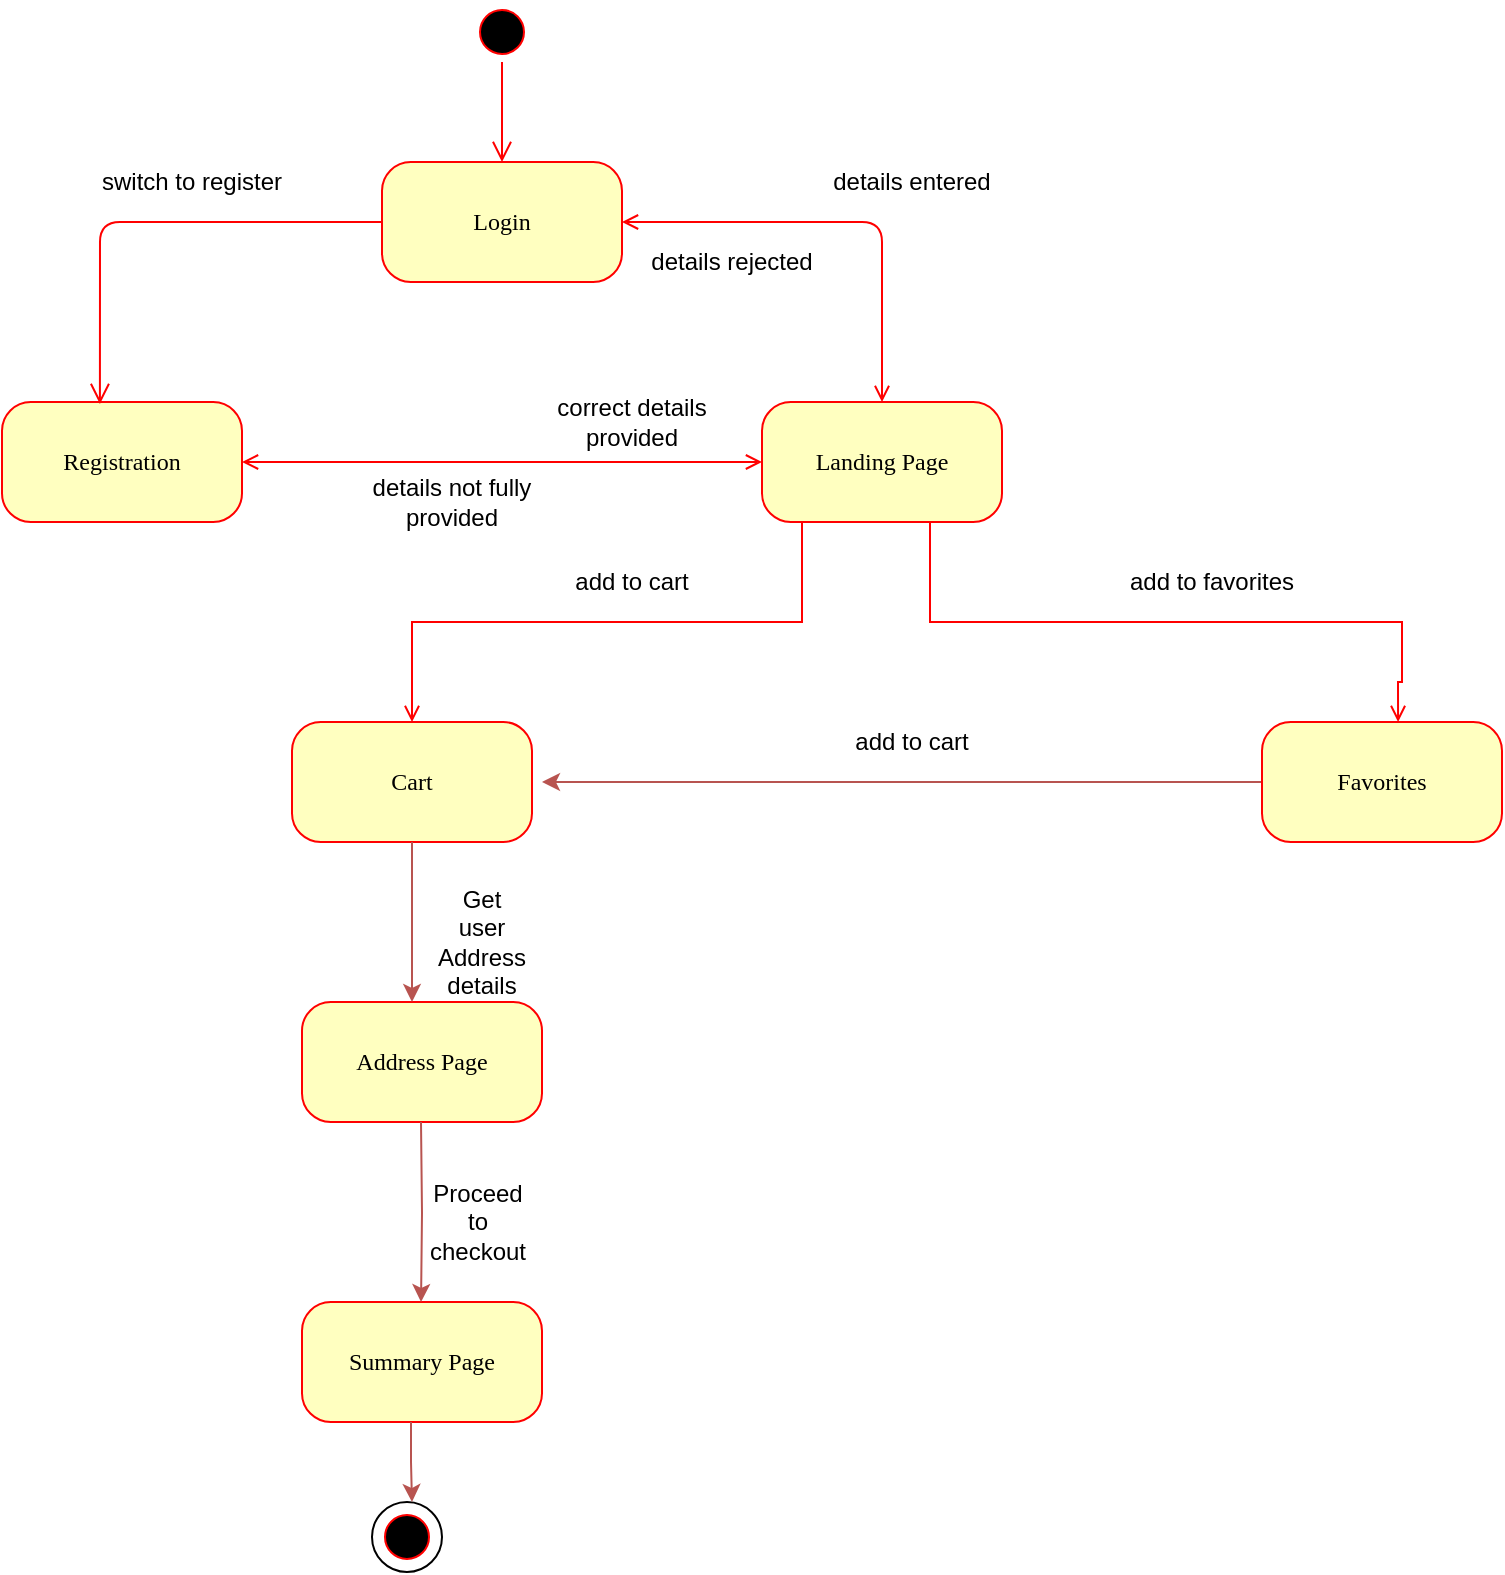 <mxfile version="15.3.4" type="device"><diagram name="Page-1" id="58cdce13-f638-feb5-8d6f-7d28b1aa9fa0"><mxGraphModel dx="868" dy="425" grid="1" gridSize="10" guides="1" tooltips="1" connect="1" arrows="1" fold="1" page="1" pageScale="1" pageWidth="1100" pageHeight="850" background="none" math="0" shadow="0"><root><mxCell id="0"/><mxCell id="1" parent="0"/><mxCell id="382b91b5511bd0f7-1" value="" style="ellipse;html=1;shape=startState;fillColor=#000000;strokeColor=#ff0000;rounded=1;shadow=0;comic=0;labelBackgroundColor=none;fontFamily=Verdana;fontSize=12;fontColor=#000000;align=center;direction=south;" parent="1" vertex="1"><mxGeometry x="285" y="20" width="30" height="30" as="geometry"/></mxCell><mxCell id="VILqGJByBRFo5BrZrAac-8" style="edgeStyle=orthogonalEdgeStyle;rounded=0;orthogonalLoop=1;jettySize=auto;html=1;exitX=1;exitY=0.5;exitDx=0;exitDy=0;entryX=0;entryY=0.5;entryDx=0;entryDy=0;startArrow=open;startFill=0;endArrow=open;endFill=0;strokeColor=#FF0000;" parent="1" source="382b91b5511bd0f7-5" target="382b91b5511bd0f7-7" edge="1"><mxGeometry relative="1" as="geometry"/></mxCell><mxCell id="382b91b5511bd0f7-5" value="Registration" style="rounded=1;whiteSpace=wrap;html=1;arcSize=24;fillColor=#ffffc0;strokeColor=#ff0000;shadow=0;comic=0;labelBackgroundColor=none;fontFamily=Verdana;fontSize=12;fontColor=#000000;align=center;" parent="1" vertex="1"><mxGeometry x="50" y="220" width="120" height="60" as="geometry"/></mxCell><mxCell id="382b91b5511bd0f7-6" value="Login" style="rounded=1;whiteSpace=wrap;html=1;arcSize=24;fillColor=#ffffc0;strokeColor=#ff0000;shadow=0;comic=0;labelBackgroundColor=none;fontFamily=Verdana;fontSize=12;fontColor=#000000;align=center;" parent="1" vertex="1"><mxGeometry x="240" y="100" width="120" height="60" as="geometry"/></mxCell><mxCell id="VILqGJByBRFo5BrZrAac-10" style="edgeStyle=orthogonalEdgeStyle;rounded=0;orthogonalLoop=1;jettySize=auto;html=1;entryX=0.5;entryY=0;entryDx=0;entryDy=0;startArrow=none;startFill=0;endArrow=open;endFill=0;strokeColor=#FF0000;exitX=0.5;exitY=1;exitDx=0;exitDy=0;" parent="1" source="382b91b5511bd0f7-7" target="hl4BzLBdSplPM3HXnMSK-1" edge="1"><mxGeometry relative="1" as="geometry"><mxPoint x="490" y="290" as="sourcePoint"/><Array as="points"><mxPoint x="450" y="280"/><mxPoint x="450" y="330"/><mxPoint x="255" y="330"/></Array></mxGeometry></mxCell><mxCell id="382b91b5511bd0f7-7" value="Landing Page" style="rounded=1;whiteSpace=wrap;html=1;arcSize=24;fillColor=#ffffc0;strokeColor=#ff0000;shadow=0;comic=0;labelBackgroundColor=none;fontFamily=Verdana;fontSize=12;fontColor=#000000;align=center;" parent="1" vertex="1"><mxGeometry x="430" y="220" width="120" height="60" as="geometry"/></mxCell><mxCell id="2a3bc250acf0617d-9" style="edgeStyle=orthogonalEdgeStyle;html=1;labelBackgroundColor=none;endArrow=open;endSize=8;strokeColor=#ff0000;fontFamily=Verdana;fontSize=12;align=left;" parent="1" source="382b91b5511bd0f7-1" target="382b91b5511bd0f7-6" edge="1"><mxGeometry relative="1" as="geometry"/></mxCell><mxCell id="2a3bc250acf0617d-12" style="edgeStyle=orthogonalEdgeStyle;html=1;exitX=0;exitY=0.5;entryX=0.408;entryY=0.017;labelBackgroundColor=none;endArrow=open;endSize=8;strokeColor=#ff0000;fontFamily=Verdana;fontSize=12;align=left;entryDx=0;entryDy=0;exitDx=0;exitDy=0;entryPerimeter=0;" parent="1" source="382b91b5511bd0f7-6" target="382b91b5511bd0f7-5" edge="1"><mxGeometry relative="1" as="geometry"/></mxCell><mxCell id="VILqGJByBRFo5BrZrAac-2" value="" style="endArrow=open;startArrow=open;html=1;entryX=0.5;entryY=0;entryDx=0;entryDy=0;exitX=1;exitY=0.5;exitDx=0;exitDy=0;strokeColor=#FF0000;endFill=0;startFill=0;" parent="1" source="382b91b5511bd0f7-6" target="382b91b5511bd0f7-7" edge="1"><mxGeometry width="50" height="50" relative="1" as="geometry"><mxPoint x="410" y="150" as="sourcePoint"/><mxPoint x="460" y="100" as="targetPoint"/><Array as="points"><mxPoint x="490" y="130"/></Array></mxGeometry></mxCell><mxCell id="VILqGJByBRFo5BrZrAac-3" value="details entered" style="text;html=1;strokeColor=none;fillColor=none;align=center;verticalAlign=middle;whiteSpace=wrap;rounded=0;" parent="1" vertex="1"><mxGeometry x="450" y="100" width="110" height="20" as="geometry"/></mxCell><mxCell id="VILqGJByBRFo5BrZrAac-4" value="details rejected" style="text;html=1;strokeColor=none;fillColor=none;align=center;verticalAlign=middle;whiteSpace=wrap;rounded=0;" parent="1" vertex="1"><mxGeometry x="360" y="140" width="110" height="20" as="geometry"/></mxCell><mxCell id="VILqGJByBRFo5BrZrAac-5" value="switch to register" style="text;html=1;strokeColor=none;fillColor=none;align=center;verticalAlign=middle;whiteSpace=wrap;rounded=0;" parent="1" vertex="1"><mxGeometry x="90" y="100" width="110" height="20" as="geometry"/></mxCell><mxCell id="VILqGJByBRFo5BrZrAac-6" value="" style="ellipse;html=1;shape=startState;fillColor=#000000;strokeColor=#ff0000;rounded=1;shadow=0;comic=0;labelBackgroundColor=none;fontFamily=Verdana;fontSize=12;fontColor=#000000;align=center;direction=south;" parent="1" vertex="1"><mxGeometry x="237.5" y="772.5" width="30" height="30" as="geometry"/></mxCell><mxCell id="VILqGJByBRFo5BrZrAac-7" value="" style="ellipse;whiteSpace=wrap;html=1;aspect=fixed;fillColor=none;" parent="1" vertex="1"><mxGeometry x="235" y="770" width="35" height="35" as="geometry"/></mxCell><mxCell id="VILqGJByBRFo5BrZrAac-9" value="details not fully provided" style="text;html=1;strokeColor=none;fillColor=none;align=center;verticalAlign=middle;whiteSpace=wrap;rounded=0;" parent="1" vertex="1"><mxGeometry x="220" y="260" width="110" height="20" as="geometry"/></mxCell><mxCell id="VILqGJByBRFo5BrZrAac-11" value="correct details provided" style="text;html=1;strokeColor=none;fillColor=none;align=center;verticalAlign=middle;whiteSpace=wrap;rounded=0;" parent="1" vertex="1"><mxGeometry x="310" y="220" width="110" height="20" as="geometry"/></mxCell><mxCell id="hl4BzLBdSplPM3HXnMSK-1" value="Cart" style="rounded=1;whiteSpace=wrap;html=1;arcSize=24;fillColor=#ffffc0;strokeColor=#ff0000;shadow=0;comic=0;labelBackgroundColor=none;fontFamily=Verdana;fontSize=12;fontColor=#000000;align=center;" parent="1" vertex="1"><mxGeometry x="195" y="380" width="120" height="60" as="geometry"/></mxCell><mxCell id="hl4BzLBdSplPM3HXnMSK-2" value="add to cart" style="text;html=1;strokeColor=none;fillColor=none;align=center;verticalAlign=middle;whiteSpace=wrap;rounded=0;" parent="1" vertex="1"><mxGeometry x="310" y="300" width="110" height="20" as="geometry"/></mxCell><mxCell id="hl4BzLBdSplPM3HXnMSK-7" style="edgeStyle=orthogonalEdgeStyle;rounded=0;orthogonalLoop=1;jettySize=auto;html=1;fillColor=#f8cecc;strokeColor=#b85450;" parent="1" source="hl4BzLBdSplPM3HXnMSK-3" edge="1"><mxGeometry relative="1" as="geometry"><mxPoint x="320" y="410" as="targetPoint"/></mxGeometry></mxCell><mxCell id="hl4BzLBdSplPM3HXnMSK-3" value="Favorites" style="rounded=1;whiteSpace=wrap;html=1;arcSize=24;fillColor=#ffffc0;strokeColor=#ff0000;shadow=0;comic=0;labelBackgroundColor=none;fontFamily=Verdana;fontSize=12;fontColor=#000000;align=center;" parent="1" vertex="1"><mxGeometry x="680" y="380" width="120" height="60" as="geometry"/></mxCell><mxCell id="hl4BzLBdSplPM3HXnMSK-4" style="edgeStyle=orthogonalEdgeStyle;rounded=0;orthogonalLoop=1;jettySize=auto;html=1;startArrow=none;startFill=0;endArrow=open;endFill=0;strokeColor=#FF0000;exitX=0.7;exitY=1;exitDx=0;exitDy=0;exitPerimeter=0;entryX=0.567;entryY=0;entryDx=0;entryDy=0;entryPerimeter=0;" parent="1" source="382b91b5511bd0f7-7" target="hl4BzLBdSplPM3HXnMSK-3" edge="1"><mxGeometry relative="1" as="geometry"><mxPoint x="500" y="290" as="sourcePoint"/><mxPoint x="670" y="370" as="targetPoint"/><Array as="points"><mxPoint x="514" y="330"/><mxPoint x="750" y="330"/><mxPoint x="750" y="360"/><mxPoint x="748" y="360"/></Array></mxGeometry></mxCell><mxCell id="hl4BzLBdSplPM3HXnMSK-5" value="add to favorites" style="text;html=1;strokeColor=none;fillColor=none;align=center;verticalAlign=middle;whiteSpace=wrap;rounded=0;" parent="1" vertex="1"><mxGeometry x="600" y="300" width="110" height="20" as="geometry"/></mxCell><mxCell id="hl4BzLBdSplPM3HXnMSK-8" value="add to cart" style="text;html=1;strokeColor=none;fillColor=none;align=center;verticalAlign=middle;whiteSpace=wrap;rounded=0;" parent="1" vertex="1"><mxGeometry x="450" y="380" width="110" height="20" as="geometry"/></mxCell><mxCell id="ohqX9f8uqAkaELNdJyLE-2" value="Address Page" style="rounded=1;whiteSpace=wrap;html=1;arcSize=24;fillColor=#ffffc0;strokeColor=#ff0000;shadow=0;comic=0;labelBackgroundColor=none;fontFamily=Verdana;fontSize=12;fontColor=#000000;align=center;" vertex="1" parent="1"><mxGeometry x="200" y="520" width="120" height="60" as="geometry"/></mxCell><mxCell id="ohqX9f8uqAkaELNdJyLE-5" style="edgeStyle=orthogonalEdgeStyle;rounded=0;orthogonalLoop=1;jettySize=auto;html=1;fillColor=#f8cecc;strokeColor=#b85450;exitX=0.5;exitY=1;exitDx=0;exitDy=0;" edge="1" parent="1" source="hl4BzLBdSplPM3HXnMSK-1"><mxGeometry relative="1" as="geometry"><mxPoint x="255" y="520" as="targetPoint"/><mxPoint x="640" y="480" as="sourcePoint"/></mxGeometry></mxCell><mxCell id="ohqX9f8uqAkaELNdJyLE-6" value="Get user Address details" style="text;html=1;strokeColor=none;fillColor=none;align=center;verticalAlign=middle;whiteSpace=wrap;rounded=0;hachureGap=4;pointerEvents=0;" vertex="1" parent="1"><mxGeometry x="270" y="480" width="40" height="20" as="geometry"/></mxCell><mxCell id="ohqX9f8uqAkaELNdJyLE-8" value="Summary Page" style="rounded=1;whiteSpace=wrap;html=1;arcSize=24;fillColor=#ffffc0;strokeColor=#ff0000;shadow=0;comic=0;labelBackgroundColor=none;fontFamily=Verdana;fontSize=12;fontColor=#000000;align=center;" vertex="1" parent="1"><mxGeometry x="200" y="670" width="120" height="60" as="geometry"/></mxCell><mxCell id="ohqX9f8uqAkaELNdJyLE-9" style="edgeStyle=orthogonalEdgeStyle;rounded=0;orthogonalLoop=1;jettySize=auto;html=1;fillColor=#f8cecc;strokeColor=#b85450;exitX=0.5;exitY=1;exitDx=0;exitDy=0;entryX=0.496;entryY=0;entryDx=0;entryDy=0;entryPerimeter=0;" edge="1" parent="1" target="ohqX9f8uqAkaELNdJyLE-8"><mxGeometry relative="1" as="geometry"><mxPoint x="259.5" y="660" as="targetPoint"/><mxPoint x="259.5" y="580" as="sourcePoint"/><Array as="points"/></mxGeometry></mxCell><mxCell id="ohqX9f8uqAkaELNdJyLE-11" value="Proceed to checkout" style="text;html=1;strokeColor=none;fillColor=none;align=center;verticalAlign=middle;whiteSpace=wrap;rounded=0;hachureGap=4;pointerEvents=0;" vertex="1" parent="1"><mxGeometry x="267.5" y="620" width="40" height="20" as="geometry"/></mxCell><mxCell id="ohqX9f8uqAkaELNdJyLE-15" style="edgeStyle=orthogonalEdgeStyle;rounded=0;orthogonalLoop=1;jettySize=auto;html=1;fillColor=#f8cecc;strokeColor=#b85450;exitX=0.5;exitY=1;exitDx=0;exitDy=0;" edge="1" parent="1"><mxGeometry relative="1" as="geometry"><mxPoint x="255" y="770" as="targetPoint"/><mxPoint x="254.5" y="730" as="sourcePoint"/><Array as="points"><mxPoint x="255" y="750"/><mxPoint x="255" y="750"/></Array></mxGeometry></mxCell></root></mxGraphModel></diagram></mxfile>